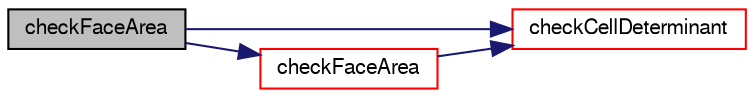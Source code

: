 digraph "checkFaceArea"
{
  bgcolor="transparent";
  edge [fontname="FreeSans",fontsize="10",labelfontname="FreeSans",labelfontsize="10"];
  node [fontname="FreeSans",fontsize="10",shape=record];
  rankdir="LR";
  Node11681 [label="checkFaceArea",height=0.2,width=0.4,color="black", fillcolor="grey75", style="filled", fontcolor="black"];
  Node11681 -> Node11682 [color="midnightblue",fontsize="10",style="solid",fontname="FreeSans"];
  Node11682 [label="checkCellDeterminant",height=0.2,width=0.4,color="red",URL="$a21562.html#af0c7e937ce83711247f5519b530eb868",tooltip="Area of internal faces v.s. boundary faces. "];
  Node11681 -> Node11814 [color="midnightblue",fontsize="10",style="solid",fontname="FreeSans"];
  Node11814 [label="checkFaceArea",height=0.2,width=0.4,color="red",URL="$a21562.html#a462b3d04e6ddc005ef107c6e4ed30aeb",tooltip="Small faces. "];
  Node11814 -> Node11682 [color="midnightblue",fontsize="10",style="solid",fontname="FreeSans"];
}

